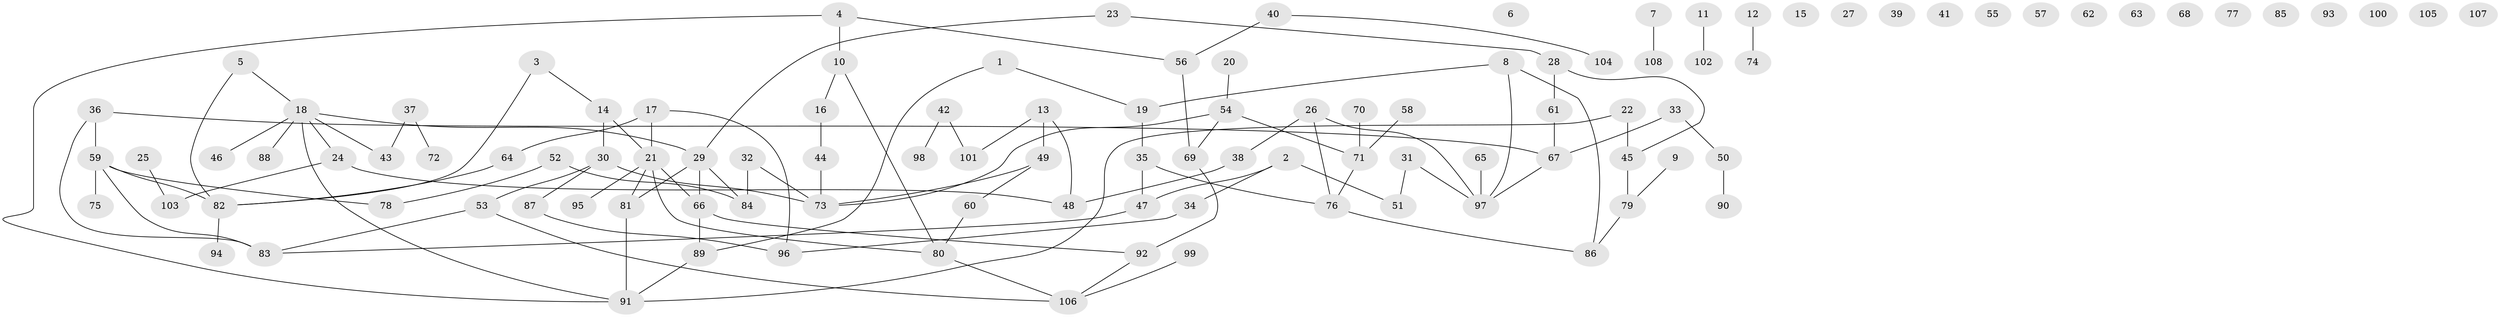 // Generated by graph-tools (version 1.1) at 2025/40/03/09/25 04:40:26]
// undirected, 108 vertices, 117 edges
graph export_dot {
graph [start="1"]
  node [color=gray90,style=filled];
  1;
  2;
  3;
  4;
  5;
  6;
  7;
  8;
  9;
  10;
  11;
  12;
  13;
  14;
  15;
  16;
  17;
  18;
  19;
  20;
  21;
  22;
  23;
  24;
  25;
  26;
  27;
  28;
  29;
  30;
  31;
  32;
  33;
  34;
  35;
  36;
  37;
  38;
  39;
  40;
  41;
  42;
  43;
  44;
  45;
  46;
  47;
  48;
  49;
  50;
  51;
  52;
  53;
  54;
  55;
  56;
  57;
  58;
  59;
  60;
  61;
  62;
  63;
  64;
  65;
  66;
  67;
  68;
  69;
  70;
  71;
  72;
  73;
  74;
  75;
  76;
  77;
  78;
  79;
  80;
  81;
  82;
  83;
  84;
  85;
  86;
  87;
  88;
  89;
  90;
  91;
  92;
  93;
  94;
  95;
  96;
  97;
  98;
  99;
  100;
  101;
  102;
  103;
  104;
  105;
  106;
  107;
  108;
  1 -- 19;
  1 -- 89;
  2 -- 34;
  2 -- 47;
  2 -- 51;
  3 -- 14;
  3 -- 82;
  4 -- 10;
  4 -- 56;
  4 -- 91;
  5 -- 18;
  5 -- 82;
  7 -- 108;
  8 -- 19;
  8 -- 86;
  8 -- 97;
  9 -- 79;
  10 -- 16;
  10 -- 80;
  11 -- 102;
  12 -- 74;
  13 -- 48;
  13 -- 49;
  13 -- 101;
  14 -- 21;
  14 -- 30;
  16 -- 44;
  17 -- 21;
  17 -- 64;
  17 -- 96;
  18 -- 24;
  18 -- 29;
  18 -- 43;
  18 -- 46;
  18 -- 88;
  18 -- 91;
  19 -- 35;
  20 -- 54;
  21 -- 66;
  21 -- 80;
  21 -- 81;
  21 -- 95;
  22 -- 45;
  22 -- 91;
  23 -- 28;
  23 -- 29;
  24 -- 48;
  24 -- 103;
  25 -- 103;
  26 -- 38;
  26 -- 76;
  26 -- 97;
  28 -- 45;
  28 -- 61;
  29 -- 66;
  29 -- 81;
  29 -- 84;
  30 -- 53;
  30 -- 73;
  30 -- 87;
  31 -- 51;
  31 -- 97;
  32 -- 73;
  32 -- 84;
  33 -- 50;
  33 -- 67;
  34 -- 96;
  35 -- 47;
  35 -- 76;
  36 -- 59;
  36 -- 67;
  36 -- 83;
  37 -- 43;
  37 -- 72;
  38 -- 48;
  40 -- 56;
  40 -- 104;
  42 -- 98;
  42 -- 101;
  44 -- 73;
  45 -- 79;
  47 -- 83;
  49 -- 60;
  49 -- 73;
  50 -- 90;
  52 -- 78;
  52 -- 84;
  53 -- 83;
  53 -- 106;
  54 -- 69;
  54 -- 71;
  54 -- 73;
  56 -- 69;
  58 -- 71;
  59 -- 75;
  59 -- 78;
  59 -- 82;
  59 -- 83;
  60 -- 80;
  61 -- 67;
  64 -- 82;
  65 -- 97;
  66 -- 89;
  66 -- 92;
  67 -- 97;
  69 -- 92;
  70 -- 71;
  71 -- 76;
  76 -- 86;
  79 -- 86;
  80 -- 106;
  81 -- 91;
  82 -- 94;
  87 -- 96;
  89 -- 91;
  92 -- 106;
  99 -- 106;
}
